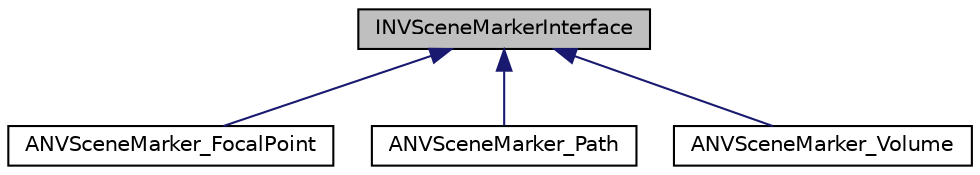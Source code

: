 digraph "INVSceneMarkerInterface"
{
  edge [fontname="Helvetica",fontsize="10",labelfontname="Helvetica",labelfontsize="10"];
  node [fontname="Helvetica",fontsize="10",shape=record];
  Node1 [label="INVSceneMarkerInterface",height=0.2,width=0.4,color="black", fillcolor="grey75", style="filled", fontcolor="black"];
  Node1 -> Node2 [dir="back",color="midnightblue",fontsize="10",style="solid",fontname="Helvetica"];
  Node2 [label="ANVSceneMarker_FocalPoint",height=0.2,width=0.4,color="black", fillcolor="white", style="filled",URL="$class_a_n_v_scene_marker___focal_point.html"];
  Node1 -> Node3 [dir="back",color="midnightblue",fontsize="10",style="solid",fontname="Helvetica"];
  Node3 [label="ANVSceneMarker_Path",height=0.2,width=0.4,color="black", fillcolor="white", style="filled",URL="$class_a_n_v_scene_marker___path.html"];
  Node1 -> Node4 [dir="back",color="midnightblue",fontsize="10",style="solid",fontname="Helvetica"];
  Node4 [label="ANVSceneMarker_Volume",height=0.2,width=0.4,color="black", fillcolor="white", style="filled",URL="$class_a_n_v_scene_marker___volume.html"];
}
